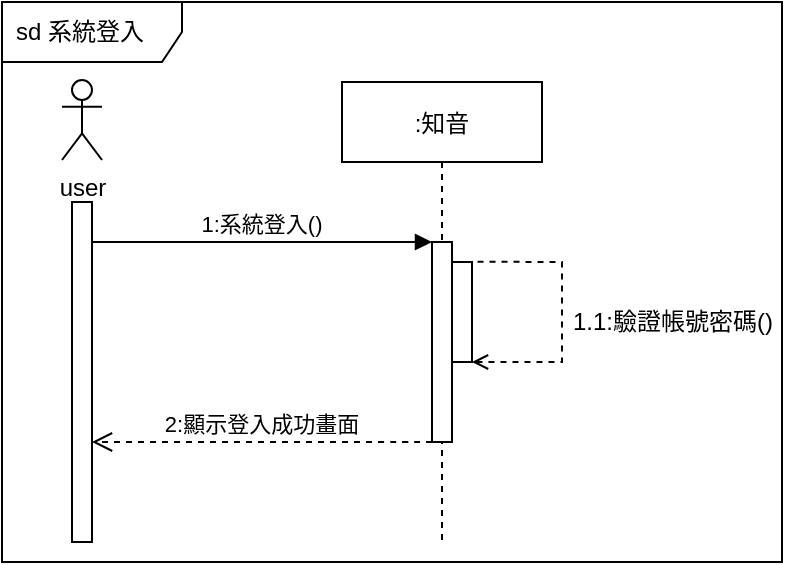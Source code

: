 <mxfile version="17.4.0" type="google" pages="7"><diagram id="kgpKYQtTHZ0yAKxKKP6v" name="系統登入"><mxGraphModel grid="1" page="1" gridSize="10" guides="1" tooltips="1" connect="1" arrows="1" fold="1" pageScale="1" pageWidth="850" pageHeight="1100" math="0" shadow="0"><root><mxCell id="0"/><mxCell id="1" parent="0"/><mxCell id="3nuBFxr9cyL0pnOWT2aG-5" value=":知音" style="shape=umlLifeline;perimeter=lifelinePerimeter;container=1;collapsible=0;recursiveResize=0;rounded=0;shadow=0;strokeWidth=1;" vertex="1" parent="1"><mxGeometry x="180" y="80" width="100" height="230" as="geometry"/></mxCell><mxCell id="3nuBFxr9cyL0pnOWT2aG-6" value="" style="points=[];perimeter=orthogonalPerimeter;rounded=0;shadow=0;strokeWidth=1;" vertex="1" parent="3nuBFxr9cyL0pnOWT2aG-5"><mxGeometry x="45" y="80" width="10" height="100" as="geometry"/></mxCell><mxCell id="3nuBFxr9cyL0pnOWT2aG-4" value="" style="points=[];perimeter=orthogonalPerimeter;rounded=0;shadow=0;strokeWidth=1;" vertex="1" parent="3nuBFxr9cyL0pnOWT2aG-5"><mxGeometry x="55" y="90" width="10" height="50" as="geometry"/></mxCell><mxCell id="S3QtXikAAiCMiERqTJBJ-3" value="" style="endArrow=none;dashed=1;html=1;rounded=0;entryX=0.986;entryY=-0.003;entryDx=0;entryDy=0;entryPerimeter=0;startArrow=open;startFill=0;" edge="1" parent="3nuBFxr9cyL0pnOWT2aG-5" target="3nuBFxr9cyL0pnOWT2aG-4"><mxGeometry width="50" height="50" relative="1" as="geometry"><mxPoint x="65" y="140" as="sourcePoint"/><mxPoint x="40" y="110" as="targetPoint"/><Array as="points"><mxPoint x="110" y="140"/><mxPoint x="110" y="90"/></Array></mxGeometry></mxCell><mxCell id="3nuBFxr9cyL0pnOWT2aG-7" value="2:顯示登入成功畫面" style="verticalAlign=bottom;endArrow=open;dashed=1;endSize=8;shadow=0;strokeWidth=1;" edge="1" parent="1" source="3nuBFxr9cyL0pnOWT2aG-6" target="3nuBFxr9cyL0pnOWT2aG-2"><mxGeometry relative="1" as="geometry"><mxPoint x="155" y="236" as="targetPoint"/><Array as="points"><mxPoint x="210" y="260"/></Array></mxGeometry></mxCell><mxCell id="3nuBFxr9cyL0pnOWT2aG-8" value="1:系統登入()" style="verticalAlign=bottom;endArrow=block;entryX=0;entryY=0;shadow=0;strokeWidth=1;" edge="1" parent="1" source="3nuBFxr9cyL0pnOWT2aG-2" target="3nuBFxr9cyL0pnOWT2aG-6"><mxGeometry relative="1" as="geometry"><mxPoint x="155" y="160" as="sourcePoint"/></mxGeometry></mxCell><mxCell id="3nuBFxr9cyL0pnOWT2aG-2" value="" style="points=[];perimeter=orthogonalPerimeter;rounded=0;shadow=0;strokeWidth=1;" vertex="1" parent="1"><mxGeometry x="45" y="140" width="10" height="170" as="geometry"/></mxCell><mxCell id="S3QtXikAAiCMiERqTJBJ-1" value="user" style="shape=umlActor;verticalLabelPosition=bottom;verticalAlign=top;html=1;outlineConnect=0;" vertex="1" parent="1"><mxGeometry x="40" y="79" width="20" height="40" as="geometry"/></mxCell><mxCell id="S3QtXikAAiCMiERqTJBJ-4" value="1.1:驗證帳號密碼()" style="text;html=1;align=center;verticalAlign=middle;resizable=0;points=[];autosize=1;strokeColor=none;fillColor=none;" vertex="1" parent="1"><mxGeometry x="285" y="190" width="120" height="20" as="geometry"/></mxCell><mxCell id="tbZFs0Np_5ooAVlKuqDk-1" value="sd 系統登入" style="shape=umlFrame;whiteSpace=wrap;html=1;width=90;height=30;boundedLbl=1;verticalAlign=middle;align=left;spacingLeft=5;" vertex="1" parent="1"><mxGeometry x="10" y="40" width="390" height="280" as="geometry"/></mxCell></root></mxGraphModel></diagram><diagram id="29TeAyWc5sg8vMTaFEVr" name="系統登出"><mxGraphModel grid="1" page="1" gridSize="10" guides="1" tooltips="1" connect="1" arrows="1" fold="1" pageScale="1" pageWidth="827" pageHeight="1169" math="0" shadow="0"><root><mxCell id="MryN809iQF1mYAnkAP_P-0"/><mxCell id="MryN809iQF1mYAnkAP_P-1" parent="MryN809iQF1mYAnkAP_P-0"/><mxCell id="uyXlgDK_J2aIfhPRQbfS-0" value=":知音" style="shape=umlLifeline;perimeter=lifelinePerimeter;container=1;collapsible=0;recursiveResize=0;rounded=0;shadow=0;strokeWidth=1;" vertex="1" parent="MryN809iQF1mYAnkAP_P-1"><mxGeometry x="300" y="80" width="100" height="230" as="geometry"/></mxCell><mxCell id="uyXlgDK_J2aIfhPRQbfS-1" value="" style="points=[];perimeter=orthogonalPerimeter;rounded=0;shadow=0;strokeWidth=1;" vertex="1" parent="uyXlgDK_J2aIfhPRQbfS-0"><mxGeometry x="45" y="80" width="10" height="100" as="geometry"/></mxCell><mxCell id="uyXlgDK_J2aIfhPRQbfS-4" value="2:顯示首頁" style="verticalAlign=bottom;endArrow=open;dashed=1;endSize=8;shadow=0;strokeWidth=1;" edge="1" parent="MryN809iQF1mYAnkAP_P-1" source="uyXlgDK_J2aIfhPRQbfS-1" target="uyXlgDK_J2aIfhPRQbfS-6"><mxGeometry relative="1" as="geometry"><mxPoint x="275" y="236" as="targetPoint"/><Array as="points"><mxPoint x="330" y="260"/></Array></mxGeometry></mxCell><mxCell id="uyXlgDK_J2aIfhPRQbfS-5" value="1:系統登出()" style="verticalAlign=bottom;endArrow=block;entryX=0;entryY=0;shadow=0;strokeWidth=1;" edge="1" parent="MryN809iQF1mYAnkAP_P-1" source="uyXlgDK_J2aIfhPRQbfS-6" target="uyXlgDK_J2aIfhPRQbfS-1"><mxGeometry relative="1" as="geometry"><mxPoint x="275" y="160" as="sourcePoint"/></mxGeometry></mxCell><mxCell id="uyXlgDK_J2aIfhPRQbfS-6" value="" style="points=[];perimeter=orthogonalPerimeter;rounded=0;shadow=0;strokeWidth=1;" vertex="1" parent="MryN809iQF1mYAnkAP_P-1"><mxGeometry x="165" y="140" width="10" height="150" as="geometry"/></mxCell><mxCell id="uyXlgDK_J2aIfhPRQbfS-7" value="user" style="shape=umlActor;verticalLabelPosition=bottom;verticalAlign=top;html=1;outlineConnect=0;" vertex="1" parent="MryN809iQF1mYAnkAP_P-1"><mxGeometry x="160" y="79" width="20" height="40" as="geometry"/></mxCell><mxCell id="g1_2fDIVoyl4OAYRBnKY-1" value="" style="shape=umlDestroy;whiteSpace=wrap;html=1;strokeWidth=1;" vertex="1" parent="MryN809iQF1mYAnkAP_P-1"><mxGeometry x="340" y="300" width="20" height="20" as="geometry"/></mxCell><mxCell id="g1_2fDIVoyl4OAYRBnKY-2" value="" style="endArrow=none;dashed=1;html=1;rounded=0;entryX=0.729;entryY=1.018;entryDx=0;entryDy=0;entryPerimeter=0;" edge="1" parent="MryN809iQF1mYAnkAP_P-1"><mxGeometry width="50" height="50" relative="1" as="geometry"><mxPoint x="170" y="319" as="sourcePoint"/><mxPoint x="170.29" y="291.7" as="targetPoint"/></mxGeometry></mxCell><mxCell id="_TOVkZ5A1bn6Uzc2PvGP-0" value="sd 系統登出" style="shape=umlFrame;whiteSpace=wrap;html=1;width=90;height=30;boundedLbl=1;verticalAlign=middle;align=left;spacingLeft=5;" vertex="1" parent="MryN809iQF1mYAnkAP_P-1"><mxGeometry x="70" y="50" width="380" height="280" as="geometry"/></mxCell></root></mxGraphModel></diagram><diagram id="DbxU71znnPrPyySbftzb" name="系統註冊"><mxGraphModel grid="1" page="1" gridSize="10" guides="1" tooltips="1" connect="1" arrows="1" fold="1" pageScale="1" pageWidth="827" pageHeight="1169" math="0" shadow="0"><root><mxCell id="6f8IiMzARNp5g9daquO6-0"/><mxCell id="6f8IiMzARNp5g9daquO6-1" parent="6f8IiMzARNp5g9daquO6-0"/><mxCell id="ygyAILh9LhlmqtP3YJbk-0" value="sd 系統註冊" style="shape=umlFrame;whiteSpace=wrap;html=1;width=90;height=30;boundedLbl=1;verticalAlign=middle;align=left;spacingLeft=5;" vertex="1" parent="6f8IiMzARNp5g9daquO6-1"><mxGeometry x="7" y="40" width="490" height="420" as="geometry"/></mxCell><mxCell id="ExzN2wkvDId5e9o6O6Qn-6" value="opt" style="shape=umlFrame;whiteSpace=wrap;html=1;width=42;height=30;boundedLbl=1;verticalAlign=middle;align=left;spacingLeft=5;strokeWidth=1;" vertex="1" parent="6f8IiMzARNp5g9daquO6-1"><mxGeometry x="47" y="313" width="303" height="80" as="geometry"/></mxCell><mxCell id="ExzN2wkvDId5e9o6O6Qn-3" value="break" style="shape=umlFrame;whiteSpace=wrap;html=1;width=50;height=30;boundedLbl=1;verticalAlign=middle;align=left;spacingLeft=5;strokeWidth=1;" vertex="1" parent="6f8IiMzARNp5g9daquO6-1"><mxGeometry x="28" y="240" width="280" height="60" as="geometry"/></mxCell><mxCell id="ExzN2wkvDId5e9o6O6Qn-1" value="loop[驗證失敗]" style="shape=umlFrame;whiteSpace=wrap;html=1;width=90;height=30;boundedLbl=1;verticalAlign=middle;align=left;spacingLeft=5;strokeWidth=1;" vertex="1" parent="6f8IiMzARNp5g9daquO6-1"><mxGeometry x="18" y="170" width="462" height="80" as="geometry"/></mxCell><mxCell id="fUHwmPsaS8KtYpEX6ZHq-0" value=":知音" style="shape=umlLifeline;perimeter=lifelinePerimeter;container=1;collapsible=0;recursiveResize=0;rounded=0;shadow=0;strokeWidth=1;" vertex="1" parent="6f8IiMzARNp5g9daquO6-1"><mxGeometry x="247" y="80" width="100" height="360" as="geometry"/></mxCell><mxCell id="fUHwmPsaS8KtYpEX6ZHq-1" value="" style="points=[];perimeter=orthogonalPerimeter;rounded=0;shadow=0;strokeWidth=1;" vertex="1" parent="fUHwmPsaS8KtYpEX6ZHq-0"><mxGeometry x="45" y="80" width="10" height="260" as="geometry"/></mxCell><mxCell id="fUHwmPsaS8KtYpEX6ZHq-2" value="" style="points=[];perimeter=orthogonalPerimeter;rounded=0;shadow=0;strokeWidth=1;" vertex="1" parent="fUHwmPsaS8KtYpEX6ZHq-0"><mxGeometry x="55" y="101" width="10" height="50" as="geometry"/></mxCell><mxCell id="fUHwmPsaS8KtYpEX6ZHq-3" value="" style="endArrow=none;dashed=1;html=1;rounded=0;entryX=0.986;entryY=-0.003;entryDx=0;entryDy=0;entryPerimeter=0;startArrow=open;startFill=0;" edge="1" parent="fUHwmPsaS8KtYpEX6ZHq-0" target="fUHwmPsaS8KtYpEX6ZHq-2"><mxGeometry width="50" height="50" relative="1" as="geometry"><mxPoint x="65" y="151" as="sourcePoint"/><mxPoint x="40" y="121" as="targetPoint"/><Array as="points"><mxPoint x="110" y="151"/><mxPoint x="110" y="101"/></Array></mxGeometry></mxCell><mxCell id="ExzN2wkvDId5e9o6O6Qn-5" value="3:同意隱私條款" style="verticalAlign=bottom;endArrow=block;entryX=0;entryY=0;shadow=0;strokeWidth=1;" edge="1" parent="fUHwmPsaS8KtYpEX6ZHq-0"><mxGeometry relative="1" as="geometry"><mxPoint x="-125" y="260" as="sourcePoint"/><mxPoint x="45" y="260" as="targetPoint"/></mxGeometry></mxCell><mxCell id="fUHwmPsaS8KtYpEX6ZHq-4" value="2:顯示隱私條款畫面" style="verticalAlign=bottom;endArrow=open;dashed=1;endSize=8;shadow=0;strokeWidth=1;entryX=1.114;entryY=0.676;entryDx=0;entryDy=0;entryPerimeter=0;" edge="1" parent="6f8IiMzARNp5g9daquO6-1"><mxGeometry relative="1" as="geometry"><mxPoint x="123.14" y="272.92" as="targetPoint"/><Array as="points"><mxPoint x="277" y="273"/></Array><mxPoint x="292" y="273" as="sourcePoint"/></mxGeometry></mxCell><mxCell id="fUHwmPsaS8KtYpEX6ZHq-5" value="1:輸入基本資料()" style="verticalAlign=bottom;endArrow=block;entryX=0;entryY=0;shadow=0;strokeWidth=1;" edge="1" parent="6f8IiMzARNp5g9daquO6-1" source="fUHwmPsaS8KtYpEX6ZHq-6" target="fUHwmPsaS8KtYpEX6ZHq-1"><mxGeometry relative="1" as="geometry"><mxPoint x="222" y="160" as="sourcePoint"/></mxGeometry></mxCell><mxCell id="fUHwmPsaS8KtYpEX6ZHq-6" value="" style="points=[];perimeter=orthogonalPerimeter;rounded=0;shadow=0;strokeWidth=1;" vertex="1" parent="6f8IiMzARNp5g9daquO6-1"><mxGeometry x="112" y="140" width="10" height="280" as="geometry"/></mxCell><mxCell id="fUHwmPsaS8KtYpEX6ZHq-7" value="user" style="shape=umlActor;verticalLabelPosition=bottom;verticalAlign=top;html=1;outlineConnect=0;" vertex="1" parent="6f8IiMzARNp5g9daquO6-1"><mxGeometry x="107" y="79" width="20" height="40" as="geometry"/></mxCell><mxCell id="fUHwmPsaS8KtYpEX6ZHq-8" value="1.1:驗證資料是否重複" style="text;html=1;align=center;verticalAlign=middle;resizable=0;points=[];autosize=1;strokeColor=none;fillColor=none;" vertex="1" parent="6f8IiMzARNp5g9daquO6-1"><mxGeometry x="352" y="198" width="130" height="20" as="geometry"/></mxCell><mxCell id="ExzN2wkvDId5e9o6O6Qn-4" value="[驗證成功]" style="text;html=1;align=center;verticalAlign=middle;resizable=0;points=[];autosize=1;strokeColor=none;fillColor=none;" vertex="1" parent="6f8IiMzARNp5g9daquO6-1"><mxGeometry x="40" y="274" width="70" height="20" as="geometry"/></mxCell><mxCell id="ExzN2wkvDId5e9o6O6Qn-7" value="[同意條款]" style="text;html=1;align=center;verticalAlign=middle;resizable=0;points=[];autosize=1;strokeColor=none;fillColor=none;" vertex="1" parent="6f8IiMzARNp5g9daquO6-1"><mxGeometry x="43" y="347" width="70" height="20" as="geometry"/></mxCell><mxCell id="ExzN2wkvDId5e9o6O6Qn-10" value="4:顯示註冊成功畫面" style="verticalAlign=bottom;endArrow=open;dashed=1;endSize=8;shadow=0;strokeWidth=1;entryX=1.114;entryY=0.676;entryDx=0;entryDy=0;entryPerimeter=0;" edge="1" parent="6f8IiMzARNp5g9daquO6-1"><mxGeometry relative="1" as="geometry"><mxPoint x="122.0" y="380.0" as="targetPoint"/><Array as="points"><mxPoint x="275.86" y="380.08"/></Array><mxPoint x="290.86" y="380.08" as="sourcePoint"/></mxGeometry></mxCell></root></mxGraphModel></diagram><diagram id="x8JbXNiuGCVVBGBp0NB-" name="寫入文章"><mxGraphModel grid="1" page="1" gridSize="10" guides="1" tooltips="1" connect="1" arrows="1" fold="1" pageScale="1" pageWidth="827" pageHeight="1169" math="0" shadow="0"><root><mxCell id="0"/><mxCell id="1" parent="0"/><mxCell id="buGZHRS7Vj3faOUsLFUZ-1" value=":知音" style="shape=umlLifeline;perimeter=lifelinePerimeter;container=1;collapsible=0;recursiveResize=0;rounded=0;shadow=0;strokeWidth=1;" vertex="1" parent="1"><mxGeometry x="180" y="80" width="100" height="230" as="geometry"/></mxCell><mxCell id="buGZHRS7Vj3faOUsLFUZ-2" value="" style="points=[];perimeter=orthogonalPerimeter;rounded=0;shadow=0;strokeWidth=1;" vertex="1" parent="buGZHRS7Vj3faOUsLFUZ-1"><mxGeometry x="45" y="80" width="10" height="100" as="geometry"/></mxCell><mxCell id="buGZHRS7Vj3faOUsLFUZ-3" value="" style="points=[];perimeter=orthogonalPerimeter;rounded=0;shadow=0;strokeWidth=1;" vertex="1" parent="buGZHRS7Vj3faOUsLFUZ-1"><mxGeometry x="55" y="90" width="10" height="50" as="geometry"/></mxCell><mxCell id="buGZHRS7Vj3faOUsLFUZ-4" value="" style="endArrow=none;dashed=1;html=1;rounded=0;entryX=0.986;entryY=-0.003;entryDx=0;entryDy=0;entryPerimeter=0;startArrow=open;startFill=0;" edge="1" parent="buGZHRS7Vj3faOUsLFUZ-1" target="buGZHRS7Vj3faOUsLFUZ-3"><mxGeometry width="50" height="50" relative="1" as="geometry"><mxPoint x="65" y="140" as="sourcePoint"/><mxPoint x="40" y="110" as="targetPoint"/><Array as="points"><mxPoint x="110" y="140"/><mxPoint x="110" y="90"/></Array></mxGeometry></mxCell><mxCell id="buGZHRS7Vj3faOUsLFUZ-5" value="2:顯示新增成功畫面" style="verticalAlign=bottom;endArrow=open;dashed=1;endSize=8;shadow=0;strokeWidth=1;" edge="1" parent="1" source="buGZHRS7Vj3faOUsLFUZ-2" target="buGZHRS7Vj3faOUsLFUZ-7"><mxGeometry relative="1" as="geometry"><mxPoint x="155" y="236" as="targetPoint"/><Array as="points"><mxPoint x="210" y="260"/></Array></mxGeometry></mxCell><mxCell id="buGZHRS7Vj3faOUsLFUZ-6" value="1:寫入文章()" style="verticalAlign=bottom;endArrow=block;entryX=0;entryY=0;shadow=0;strokeWidth=1;" edge="1" parent="1" source="buGZHRS7Vj3faOUsLFUZ-7" target="buGZHRS7Vj3faOUsLFUZ-2"><mxGeometry relative="1" as="geometry"><mxPoint x="155" y="160" as="sourcePoint"/></mxGeometry></mxCell><mxCell id="buGZHRS7Vj3faOUsLFUZ-7" value="" style="points=[];perimeter=orthogonalPerimeter;rounded=0;shadow=0;strokeWidth=1;" vertex="1" parent="1"><mxGeometry x="45" y="140" width="10" height="170" as="geometry"/></mxCell><mxCell id="buGZHRS7Vj3faOUsLFUZ-8" value="user" style="shape=umlActor;verticalLabelPosition=bottom;verticalAlign=top;html=1;outlineConnect=0;" vertex="1" parent="1"><mxGeometry x="40" y="79" width="20" height="40" as="geometry"/></mxCell><mxCell id="buGZHRS7Vj3faOUsLFUZ-9" value="1.1:儲存文章()" style="text;html=1;align=center;verticalAlign=middle;resizable=0;points=[];autosize=1;strokeColor=none;fillColor=none;" vertex="1" parent="1"><mxGeometry x="300" y="190" width="90" height="20" as="geometry"/></mxCell><mxCell id="-sg3LrE_3C0FqUCB3wbR-1" value="sd 寫入文章" style="shape=umlFrame;whiteSpace=wrap;html=1;width=90;height=30;boundedLbl=1;verticalAlign=middle;align=left;spacingLeft=5;" vertex="1" parent="1"><mxGeometry x="7" y="40" width="393" height="300" as="geometry"/></mxCell></root></mxGraphModel></diagram><diagram id="z25rh4vblL_Hz1Z8ubnv" name="送出文章"><mxGraphModel grid="1" page="1" gridSize="10" guides="1" tooltips="1" connect="1" arrows="1" fold="1" pageScale="1" pageWidth="827" pageHeight="1169" math="0" shadow="0"><root><mxCell id="0"/><mxCell id="1" parent="0"/><mxCell id="Iu9S_YIdLeopjlHzsisX-1" value=":知音" style="shape=umlLifeline;perimeter=lifelinePerimeter;container=1;collapsible=0;recursiveResize=0;rounded=0;shadow=0;strokeWidth=1;" vertex="1" parent="1"><mxGeometry x="180" y="80" width="100" height="240" as="geometry"/></mxCell><mxCell id="Iu9S_YIdLeopjlHzsisX-2" value="" style="points=[];perimeter=orthogonalPerimeter;rounded=0;shadow=0;strokeWidth=1;" vertex="1" parent="Iu9S_YIdLeopjlHzsisX-1"><mxGeometry x="45" y="80" width="10" height="70" as="geometry"/></mxCell><mxCell id="Iu9S_YIdLeopjlHzsisX-3" value="" style="points=[];perimeter=orthogonalPerimeter;rounded=0;shadow=0;strokeWidth=1;" vertex="1" parent="Iu9S_YIdLeopjlHzsisX-1"><mxGeometry x="55" y="90" width="10" height="30" as="geometry"/></mxCell><mxCell id="Iu9S_YIdLeopjlHzsisX-4" value="" style="endArrow=none;dashed=1;html=1;rounded=0;entryX=0.986;entryY=-0.003;entryDx=0;entryDy=0;entryPerimeter=0;startArrow=open;startFill=0;exitX=1.067;exitY=0.989;exitDx=0;exitDy=0;exitPerimeter=0;" edge="1" parent="Iu9S_YIdLeopjlHzsisX-1" source="Iu9S_YIdLeopjlHzsisX-3" target="Iu9S_YIdLeopjlHzsisX-3"><mxGeometry width="50" height="50" relative="1" as="geometry"><mxPoint x="65" y="140" as="sourcePoint"/><mxPoint x="40" y="110" as="targetPoint"/><Array as="points"><mxPoint x="100" y="120"/><mxPoint x="100" y="90"/></Array></mxGeometry></mxCell><mxCell id="aCKGF-vHtN5cwQyUCqlF-7" value="" style="points=[];perimeter=orthogonalPerimeter;rounded=0;shadow=0;strokeWidth=1;" vertex="1" parent="Iu9S_YIdLeopjlHzsisX-1"><mxGeometry x="45" y="160" width="10" height="30" as="geometry"/></mxCell><mxCell id="aCKGF-vHtN5cwQyUCqlF-10" value="" style="points=[];perimeter=orthogonalPerimeter;rounded=0;shadow=0;strokeWidth=1;" vertex="1" parent="Iu9S_YIdLeopjlHzsisX-1"><mxGeometry x="45" y="213" width="10" height="10" as="geometry"/></mxCell><mxCell id="Iu9S_YIdLeopjlHzsisX-6" value="1:進入文章畫面" style="verticalAlign=bottom;endArrow=block;entryX=0;entryY=0;shadow=0;strokeWidth=1;" edge="1" parent="1" source="Iu9S_YIdLeopjlHzsisX-7" target="Iu9S_YIdLeopjlHzsisX-2"><mxGeometry relative="1" as="geometry"><mxPoint x="155" y="160" as="sourcePoint"/></mxGeometry></mxCell><mxCell id="Iu9S_YIdLeopjlHzsisX-7" value="" style="points=[];perimeter=orthogonalPerimeter;rounded=0;shadow=0;strokeWidth=1;" vertex="1" parent="1"><mxGeometry x="45" y="140" width="10" height="170" as="geometry"/></mxCell><mxCell id="Iu9S_YIdLeopjlHzsisX-8" value="user" style="shape=umlActor;verticalLabelPosition=bottom;verticalAlign=top;html=1;outlineConnect=0;" vertex="1" parent="1"><mxGeometry x="40" y="79" width="20" height="40" as="geometry"/></mxCell><mxCell id="Iu9S_YIdLeopjlHzsisX-9" value="1.1:顯示文章列表" style="text;html=1;align=center;verticalAlign=middle;resizable=0;points=[];autosize=1;strokeColor=none;fillColor=none;" vertex="1" parent="1"><mxGeometry x="278" y="176" width="110" height="20" as="geometry"/></mxCell><mxCell id="aCKGF-vHtN5cwQyUCqlF-2" value="2:選擇文章" style="verticalAlign=bottom;endArrow=block;entryX=0;entryY=0;shadow=0;strokeWidth=1;" edge="1" parent="1"><mxGeometry relative="1" as="geometry"><mxPoint x="55" y="226" as="sourcePoint"/><mxPoint x="225" y="226" as="targetPoint"/></mxGeometry></mxCell><mxCell id="aCKGF-vHtN5cwQyUCqlF-3" value=":模型分析" style="shape=umlLifeline;perimeter=lifelinePerimeter;container=1;collapsible=0;recursiveResize=0;rounded=0;shadow=0;strokeWidth=1;" vertex="1" parent="1"><mxGeometry x="362" y="81" width="100" height="239" as="geometry"/></mxCell><mxCell id="aCKGF-vHtN5cwQyUCqlF-4" value="" style="points=[];perimeter=orthogonalPerimeter;rounded=0;shadow=0;strokeWidth=1;" vertex="1" parent="aCKGF-vHtN5cwQyUCqlF-3"><mxGeometry x="45" y="160" width="10" height="30" as="geometry"/></mxCell><mxCell id="aCKGF-vHtN5cwQyUCqlF-9" value="" style="points=[];perimeter=orthogonalPerimeter;rounded=0;shadow=0;strokeWidth=1;" vertex="1" parent="aCKGF-vHtN5cwQyUCqlF-3"><mxGeometry x="45" y="212" width="10" height="10" as="geometry"/></mxCell><mxCell id="Iu9S_YIdLeopjlHzsisX-5" value="4:顯示推薦歌曲" style="verticalAlign=bottom;endArrow=open;dashed=1;endSize=8;shadow=0;strokeWidth=1;" edge="1" parent="aCKGF-vHtN5cwQyUCqlF-3"><mxGeometry relative="1" as="geometry"><mxPoint x="-125" y="216.71" as="targetPoint"/><Array as="points"><mxPoint x="30" y="216.71"/></Array><mxPoint x="45" y="216.71" as="sourcePoint"/></mxGeometry></mxCell><mxCell id="aCKGF-vHtN5cwQyUCqlF-11" value="" style="points=[];perimeter=orthogonalPerimeter;rounded=0;shadow=0;strokeWidth=1;" vertex="1" parent="aCKGF-vHtN5cwQyUCqlF-3"><mxGeometry x="55" y="165" width="10" height="20" as="geometry"/></mxCell><mxCell id="aCKGF-vHtN5cwQyUCqlF-13" value="" style="endArrow=none;dashed=1;html=1;rounded=0;entryX=0.986;entryY=-0.003;entryDx=0;entryDy=0;entryPerimeter=0;startArrow=open;startFill=0;exitX=1.014;exitY=0.964;exitDx=0;exitDy=0;exitPerimeter=0;" edge="1" parent="aCKGF-vHtN5cwQyUCqlF-3" source="aCKGF-vHtN5cwQyUCqlF-11"><mxGeometry width="50" height="50" relative="1" as="geometry"><mxPoint x="65.67" y="194.76" as="sourcePoint"/><mxPoint x="64.86" y="165.0" as="targetPoint"/><Array as="points"><mxPoint x="100" y="184"/><mxPoint x="100" y="165.09"/></Array></mxGeometry></mxCell><mxCell id="aCKGF-vHtN5cwQyUCqlF-8" value="3:取得文章()" style="verticalAlign=bottom;endArrow=block;entryX=0;entryY=0;shadow=0;strokeWidth=1;" edge="1" parent="1"><mxGeometry relative="1" as="geometry"><mxPoint x="236" y="245" as="sourcePoint"/><mxPoint x="406" y="245" as="targetPoint"/></mxGeometry></mxCell><mxCell id="aCKGF-vHtN5cwQyUCqlF-14" value="3.1:分析文章" style="text;html=1;align=center;verticalAlign=middle;resizable=0;points=[];autosize=1;strokeColor=none;fillColor=none;" vertex="1" parent="1"><mxGeometry x="471" y="245" width="80" height="20" as="geometry"/></mxCell><mxCell id="Uxwz4KfJ-A08e3ePRHWZ-1" value="sd 送出文章" style="shape=umlFrame;whiteSpace=wrap;html=1;width=90;height=30;boundedLbl=1;verticalAlign=middle;align=left;spacingLeft=5;" vertex="1" parent="1"><mxGeometry x="7" y="40" width="553" height="300" as="geometry"/></mxCell></root></mxGraphModel></diagram><diagram id="n4SdcNBPIcgB9Rg8EexX" name="使用者修改資料"><mxGraphModel grid="1" page="1" gridSize="10" guides="1" tooltips="1" connect="1" arrows="1" fold="1" pageScale="1" pageWidth="827" pageHeight="1169" math="0" shadow="0"><root><mxCell id="0"/><mxCell id="1" parent="0"/><mxCell id="nbEIuTJb7pzU-Z2t05Dl-10" value="sd 使用者修改資料" style="shape=umlFrame;whiteSpace=wrap;html=1;width=113;height=30;boundedLbl=1;verticalAlign=middle;align=left;spacingLeft=5;" vertex="1" parent="1"><mxGeometry x="7" y="40" width="303" height="300" as="geometry"/></mxCell><mxCell id="nbEIuTJb7pzU-Z2t05Dl-1" value=":知音" style="shape=umlLifeline;perimeter=lifelinePerimeter;container=1;collapsible=0;recursiveResize=0;rounded=0;shadow=0;strokeWidth=1;" vertex="1" parent="1"><mxGeometry x="180" y="80" width="100" height="230" as="geometry"/></mxCell><mxCell id="nbEIuTJb7pzU-Z2t05Dl-2" value="" style="points=[];perimeter=orthogonalPerimeter;rounded=0;shadow=0;strokeWidth=1;" vertex="1" parent="nbEIuTJb7pzU-Z2t05Dl-1"><mxGeometry x="45" y="80" width="10" height="40" as="geometry"/></mxCell><mxCell id="nbEIuTJb7pzU-Z2t05Dl-11" value="2:顯示基本資料" style="verticalAlign=bottom;endArrow=open;dashed=1;endSize=8;shadow=0;strokeWidth=1;" edge="1" parent="nbEIuTJb7pzU-Z2t05Dl-1"><mxGeometry relative="1" as="geometry"><mxPoint x="-125" y="120" as="targetPoint"/><Array as="points"><mxPoint x="30" y="120"/></Array><mxPoint x="45" y="120" as="sourcePoint"/></mxGeometry></mxCell><mxCell id="nbEIuTJb7pzU-Z2t05Dl-12" value="" style="points=[];perimeter=orthogonalPerimeter;rounded=0;shadow=0;strokeWidth=1;" vertex="1" parent="nbEIuTJb7pzU-Z2t05Dl-1"><mxGeometry x="45" y="140" width="10" height="20" as="geometry"/></mxCell><mxCell id="nbEIuTJb7pzU-Z2t05Dl-14" value="" style="points=[];perimeter=orthogonalPerimeter;rounded=0;shadow=0;strokeWidth=1;" vertex="1" parent="nbEIuTJb7pzU-Z2t05Dl-1"><mxGeometry x="45" y="180" width="10" height="20" as="geometry"/></mxCell><mxCell id="nbEIuTJb7pzU-Z2t05Dl-15" value="4:顯示基本資料" style="verticalAlign=bottom;endArrow=open;dashed=1;endSize=8;shadow=0;strokeWidth=1;" edge="1" parent="nbEIuTJb7pzU-Z2t05Dl-1"><mxGeometry relative="1" as="geometry"><mxPoint x="-125" y="189.66" as="targetPoint"/><Array as="points"><mxPoint x="30" y="189.66"/></Array><mxPoint x="45" y="189.66" as="sourcePoint"/></mxGeometry></mxCell><mxCell id="nbEIuTJb7pzU-Z2t05Dl-6" value="1:進入頁面" style="verticalAlign=bottom;endArrow=block;entryX=0;entryY=0;shadow=0;strokeWidth=1;" edge="1" parent="1" source="nbEIuTJb7pzU-Z2t05Dl-7" target="nbEIuTJb7pzU-Z2t05Dl-2"><mxGeometry relative="1" as="geometry"><mxPoint x="155" y="160" as="sourcePoint"/></mxGeometry></mxCell><mxCell id="nbEIuTJb7pzU-Z2t05Dl-7" value="" style="points=[];perimeter=orthogonalPerimeter;rounded=0;shadow=0;strokeWidth=1;" vertex="1" parent="1"><mxGeometry x="45" y="140" width="10" height="170" as="geometry"/></mxCell><mxCell id="nbEIuTJb7pzU-Z2t05Dl-8" value="user" style="shape=umlActor;verticalLabelPosition=bottom;verticalAlign=top;html=1;outlineConnect=0;" vertex="1" parent="1"><mxGeometry x="40" y="79" width="20" height="40" as="geometry"/></mxCell><mxCell id="nbEIuTJb7pzU-Z2t05Dl-13" value="3:修改資料()" style="verticalAlign=bottom;endArrow=block;entryX=0;entryY=0;shadow=0;strokeWidth=1;" edge="1" parent="1"><mxGeometry relative="1" as="geometry"><mxPoint x="55" y="230" as="sourcePoint"/><mxPoint x="225" y="230" as="targetPoint"/></mxGeometry></mxCell></root></mxGraphModel></diagram><diagram id="9TwRsGxoPX-2smbFCKCl" name="歷史紀錄"><mxGraphModel grid="1" page="1" gridSize="10" guides="1" tooltips="1" connect="1" arrows="1" fold="1" pageScale="1" pageWidth="827" pageHeight="1169" math="0" shadow="0"><root><mxCell id="0"/><mxCell id="1" parent="0"/><mxCell id="045HLn6PvEvZd1htoDbC-1" value="opt" style="shape=umlFrame;whiteSpace=wrap;html=1;width=42;height=30;boundedLbl=1;verticalAlign=middle;align=left;spacingLeft=5;strokeWidth=1;" vertex="1" parent="1"><mxGeometry x="20" y="214" width="290" height="80" as="geometry"/></mxCell><mxCell id="TFVWGpGbTeVKjV3iNHb6-1" value="sd 歷史紀錄" style="shape=umlFrame;whiteSpace=wrap;html=1;width=83;height=30;boundedLbl=1;verticalAlign=middle;align=left;spacingLeft=5;" vertex="1" parent="1"><mxGeometry x="10" y="40" width="339" height="300" as="geometry"/></mxCell><mxCell id="TFVWGpGbTeVKjV3iNHb6-2" value=":知音" style="shape=umlLifeline;perimeter=lifelinePerimeter;container=1;collapsible=0;recursiveResize=0;rounded=0;shadow=0;strokeWidth=1;" vertex="1" parent="1"><mxGeometry x="219" y="80" width="100" height="230" as="geometry"/></mxCell><mxCell id="TFVWGpGbTeVKjV3iNHb6-3" value="" style="points=[];perimeter=orthogonalPerimeter;rounded=0;shadow=0;strokeWidth=1;" vertex="1" parent="TFVWGpGbTeVKjV3iNHb6-2"><mxGeometry x="45" y="80" width="10" height="40" as="geometry"/></mxCell><mxCell id="TFVWGpGbTeVKjV3iNHb6-4" value="2:顯示歷史文章記錄" style="verticalAlign=bottom;endArrow=open;dashed=1;endSize=8;shadow=0;strokeWidth=1;" edge="1" parent="TFVWGpGbTeVKjV3iNHb6-2"><mxGeometry relative="1" as="geometry"><mxPoint x="-125" y="120" as="targetPoint"/><Array as="points"><mxPoint x="30" y="120"/></Array><mxPoint x="45" y="120" as="sourcePoint"/></mxGeometry></mxCell><mxCell id="TFVWGpGbTeVKjV3iNHb6-5" value="" style="points=[];perimeter=orthogonalPerimeter;rounded=0;shadow=0;strokeWidth=1;" vertex="1" parent="TFVWGpGbTeVKjV3iNHb6-2"><mxGeometry x="45" y="154" width="10" height="20" as="geometry"/></mxCell><mxCell id="4Ksm4OnbFREfhPhgnQS6-2" value="" style="points=[];perimeter=orthogonalPerimeter;rounded=0;shadow=0;strokeWidth=1;" vertex="1" parent="TFVWGpGbTeVKjV3iNHb6-2"><mxGeometry x="45" y="190" width="10" height="20" as="geometry"/></mxCell><mxCell id="TFVWGpGbTeVKjV3iNHb6-8" value="1:進入頁面" style="verticalAlign=bottom;endArrow=block;entryX=0;entryY=0;shadow=0;strokeWidth=1;" edge="1" parent="1" source="TFVWGpGbTeVKjV3iNHb6-9" target="TFVWGpGbTeVKjV3iNHb6-3"><mxGeometry relative="1" as="geometry"><mxPoint x="194" y="160" as="sourcePoint"/></mxGeometry></mxCell><mxCell id="TFVWGpGbTeVKjV3iNHb6-9" value="" style="points=[];perimeter=orthogonalPerimeter;rounded=0;shadow=0;strokeWidth=1;" vertex="1" parent="1"><mxGeometry x="84" y="140" width="10" height="170" as="geometry"/></mxCell><mxCell id="TFVWGpGbTeVKjV3iNHb6-10" value="user" style="shape=umlActor;verticalLabelPosition=bottom;verticalAlign=top;html=1;outlineConnect=0;" vertex="1" parent="1"><mxGeometry x="79" y="79" width="20" height="40" as="geometry"/></mxCell><mxCell id="TFVWGpGbTeVKjV3iNHb6-11" value="3:修改文章()" style="verticalAlign=bottom;endArrow=block;entryX=0;entryY=0;shadow=0;strokeWidth=1;" edge="1" parent="1"><mxGeometry relative="1" as="geometry"><mxPoint x="94" y="244" as="sourcePoint"/><mxPoint x="264" y="244" as="targetPoint"/></mxGeometry></mxCell><mxCell id="4Ksm4OnbFREfhPhgnQS6-1" value="4:顯示歷史文章記錄" style="verticalAlign=bottom;endArrow=open;dashed=1;endSize=8;shadow=0;strokeWidth=1;" edge="1" parent="1"><mxGeometry relative="1" as="geometry"><mxPoint x="94.5" y="280" as="targetPoint"/><Array as="points"><mxPoint x="249.5" y="280"/></Array><mxPoint x="264.5" y="280" as="sourcePoint"/></mxGeometry></mxCell><mxCell id="PvXpBRm2Z60BCzL5i6es-1" value="[修改文章]" style="text;html=1;align=center;verticalAlign=middle;resizable=0;points=[];autosize=1;strokeColor=none;fillColor=none;" vertex="1" parent="1"><mxGeometry x="18" y="250" width="70" height="20" as="geometry"/></mxCell></root></mxGraphModel></diagram></mxfile>